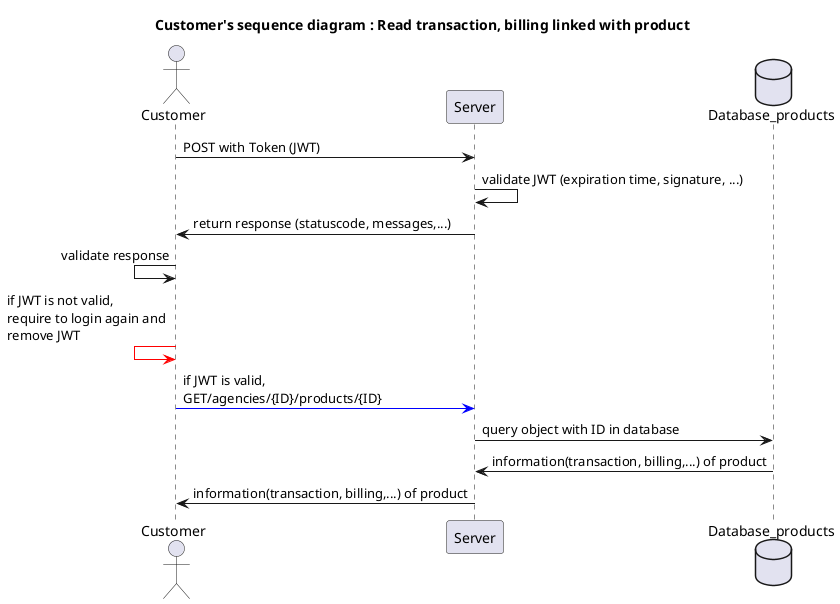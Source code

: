 @startuml Application use cases diagram
title Customer's sequence diagram : Read transaction, billing linked with product


actor Customer
participant Server
database Database_products as DB

Customer -> Server : POST with Token (JWT)
Server -> Server : validate JWT (expiration time, signature, ...)
Server -> Customer: return response (statuscode, messages,...)
Customer <- Customer : validate response
Customer <[#Red]- Customer: if JWT is not valid,\nrequire to login again and \nremove JWT
Customer -[#0000FF]> Server : if JWT is valid, \nGET/agencies/{ID}/products/{ID}
Server ->  DB : query object with ID in database
DB -> Server : information(transaction, billing,...) of product 
Server -> Customer : information(transaction, billing,...) of product 